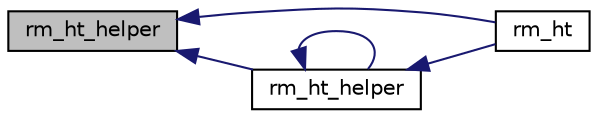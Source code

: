 digraph "rm_ht_helper"
{
  edge [fontname="Helvetica",fontsize="10",labelfontname="Helvetica",labelfontsize="10"];
  node [fontname="Helvetica",fontsize="10",shape=record];
  rankdir="LR";
  Node57 [label="rm_ht_helper",height=0.2,width=0.4,color="black", fillcolor="grey75", style="filled", fontcolor="black"];
  Node57 -> Node58 [dir="back",color="midnightblue",fontsize="10",style="solid"];
  Node58 [label="rm_ht",height=0.2,width=0.4,color="black", fillcolor="white", style="filled",URL="$hashtable_8h.html#a65ffab01d9ba4ed0f00b0676ab6993c4"];
  Node57 -> Node59 [dir="back",color="midnightblue",fontsize="10",style="solid"];
  Node59 [label="rm_ht_helper",height=0.2,width=0.4,color="black", fillcolor="white", style="filled",URL="$hashtable_8h.html#a15b2d33770f6d314465b11c517504a07"];
  Node59 -> Node58 [dir="back",color="midnightblue",fontsize="10",style="solid"];
  Node59 -> Node59 [dir="back",color="midnightblue",fontsize="10",style="solid"];
}
